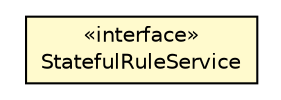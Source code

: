 #!/usr/local/bin/dot
#
# Class diagram 
# Generated by UMLGraph version R5_6_6-8-g8d7759 (http://www.umlgraph.org/)
#

digraph G {
	edge [fontname="Helvetica",fontsize=10,labelfontname="Helvetica",labelfontsize=10];
	node [fontname="Helvetica",fontsize=10,shape=plaintext];
	nodesep=0.25;
	ranksep=0.5;
	// org.dayatang.rule.StatefulRuleService
	c89148 [label=<<table title="org.dayatang.rule.StatefulRuleService" border="0" cellborder="1" cellspacing="0" cellpadding="2" port="p" bgcolor="lemonChiffon" href="./StatefulRuleService.html">
		<tr><td><table border="0" cellspacing="0" cellpadding="1">
<tr><td align="center" balign="center"> &#171;interface&#187; </td></tr>
<tr><td align="center" balign="center"> StatefulRuleService </td></tr>
		</table></td></tr>
		</table>>, URL="./StatefulRuleService.html", fontname="Helvetica", fontcolor="black", fontsize=10.0];
}


